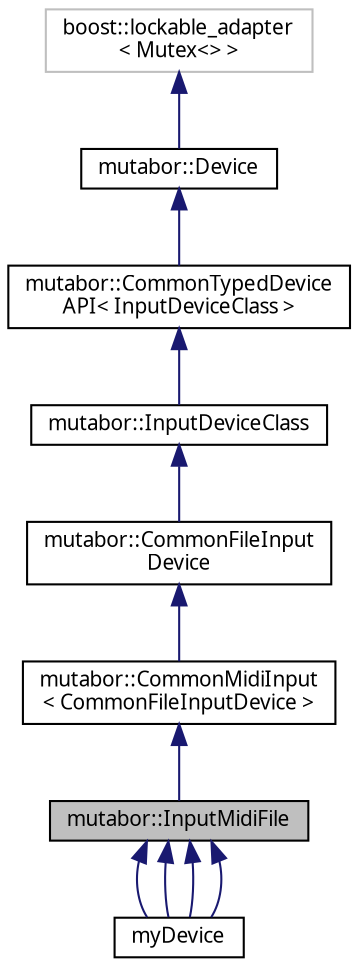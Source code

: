 digraph "mutabor::InputMidiFile"
{
  edge [fontname="Sans",fontsize="10",labelfontname="Sans",labelfontsize="10"];
  node [fontname="Sans",fontsize="10",shape=record];
  Node0 [label="mutabor::InputMidiFile",height=0.2,width=0.4,color="black", fillcolor="grey75", style="filled", fontcolor="black"];
  Node1 -> Node0 [dir="back",color="midnightblue",fontsize="10",style="solid",fontname="Sans"];
  Node1 [label="mutabor::CommonMidiInput\l\< CommonFileInputDevice \>",height=0.2,width=0.4,color="black", fillcolor="white", style="filled",URL="$dc/d51/classmutabor_1_1CommonMidiInput.html"];
  Node2 -> Node1 [dir="back",color="midnightblue",fontsize="10",style="solid",fontname="Sans"];
  Node2 [label="mutabor::CommonFileInput\lDevice",height=0.2,width=0.4,color="black", fillcolor="white", style="filled",URL="$dd/d3c/classmutabor_1_1CommonFileInputDevice.html"];
  Node3 -> Node2 [dir="back",color="midnightblue",fontsize="10",style="solid",fontname="Sans"];
  Node3 [label="mutabor::InputDeviceClass",height=0.2,width=0.4,color="black", fillcolor="white", style="filled",URL="$d4/d18/classmutabor_1_1InputDeviceClass.html"];
  Node4 -> Node3 [dir="back",color="midnightblue",fontsize="10",style="solid",fontname="Sans"];
  Node4 [label="mutabor::CommonTypedDevice\lAPI\< InputDeviceClass \>",height=0.2,width=0.4,color="black", fillcolor="white", style="filled",URL="$d9/dbf/classmutabor_1_1CommonTypedDeviceAPI.html"];
  Node5 -> Node4 [dir="back",color="midnightblue",fontsize="10",style="solid",fontname="Sans"];
  Node5 [label="mutabor::Device",height=0.2,width=0.4,color="black", fillcolor="white", style="filled",URL="$db/db4/classmutabor_1_1Device.html"];
  Node6 -> Node5 [dir="back",color="midnightblue",fontsize="10",style="solid",fontname="Sans"];
  Node6 [label="boost::lockable_adapter\l\< Mutex\<\> \>",height=0.2,width=0.4,color="grey75", fillcolor="white", style="filled"];
  Node0 -> Node7 [dir="back",color="midnightblue",fontsize="10",style="solid",fontname="Sans"];
  Node7 [label="myDevice",height=0.2,width=0.4,color="black", fillcolor="white", style="filled",URL="$d4/d1a/classmyDevice.html",tooltip="not for headers "];
  Node0 -> Node7 [dir="back",color="midnightblue",fontsize="10",style="solid",fontname="Sans"];
  Node0 -> Node7 [dir="back",color="midnightblue",fontsize="10",style="solid",fontname="Sans"];
  Node0 -> Node7 [dir="back",color="midnightblue",fontsize="10",style="solid",fontname="Sans"];
}
